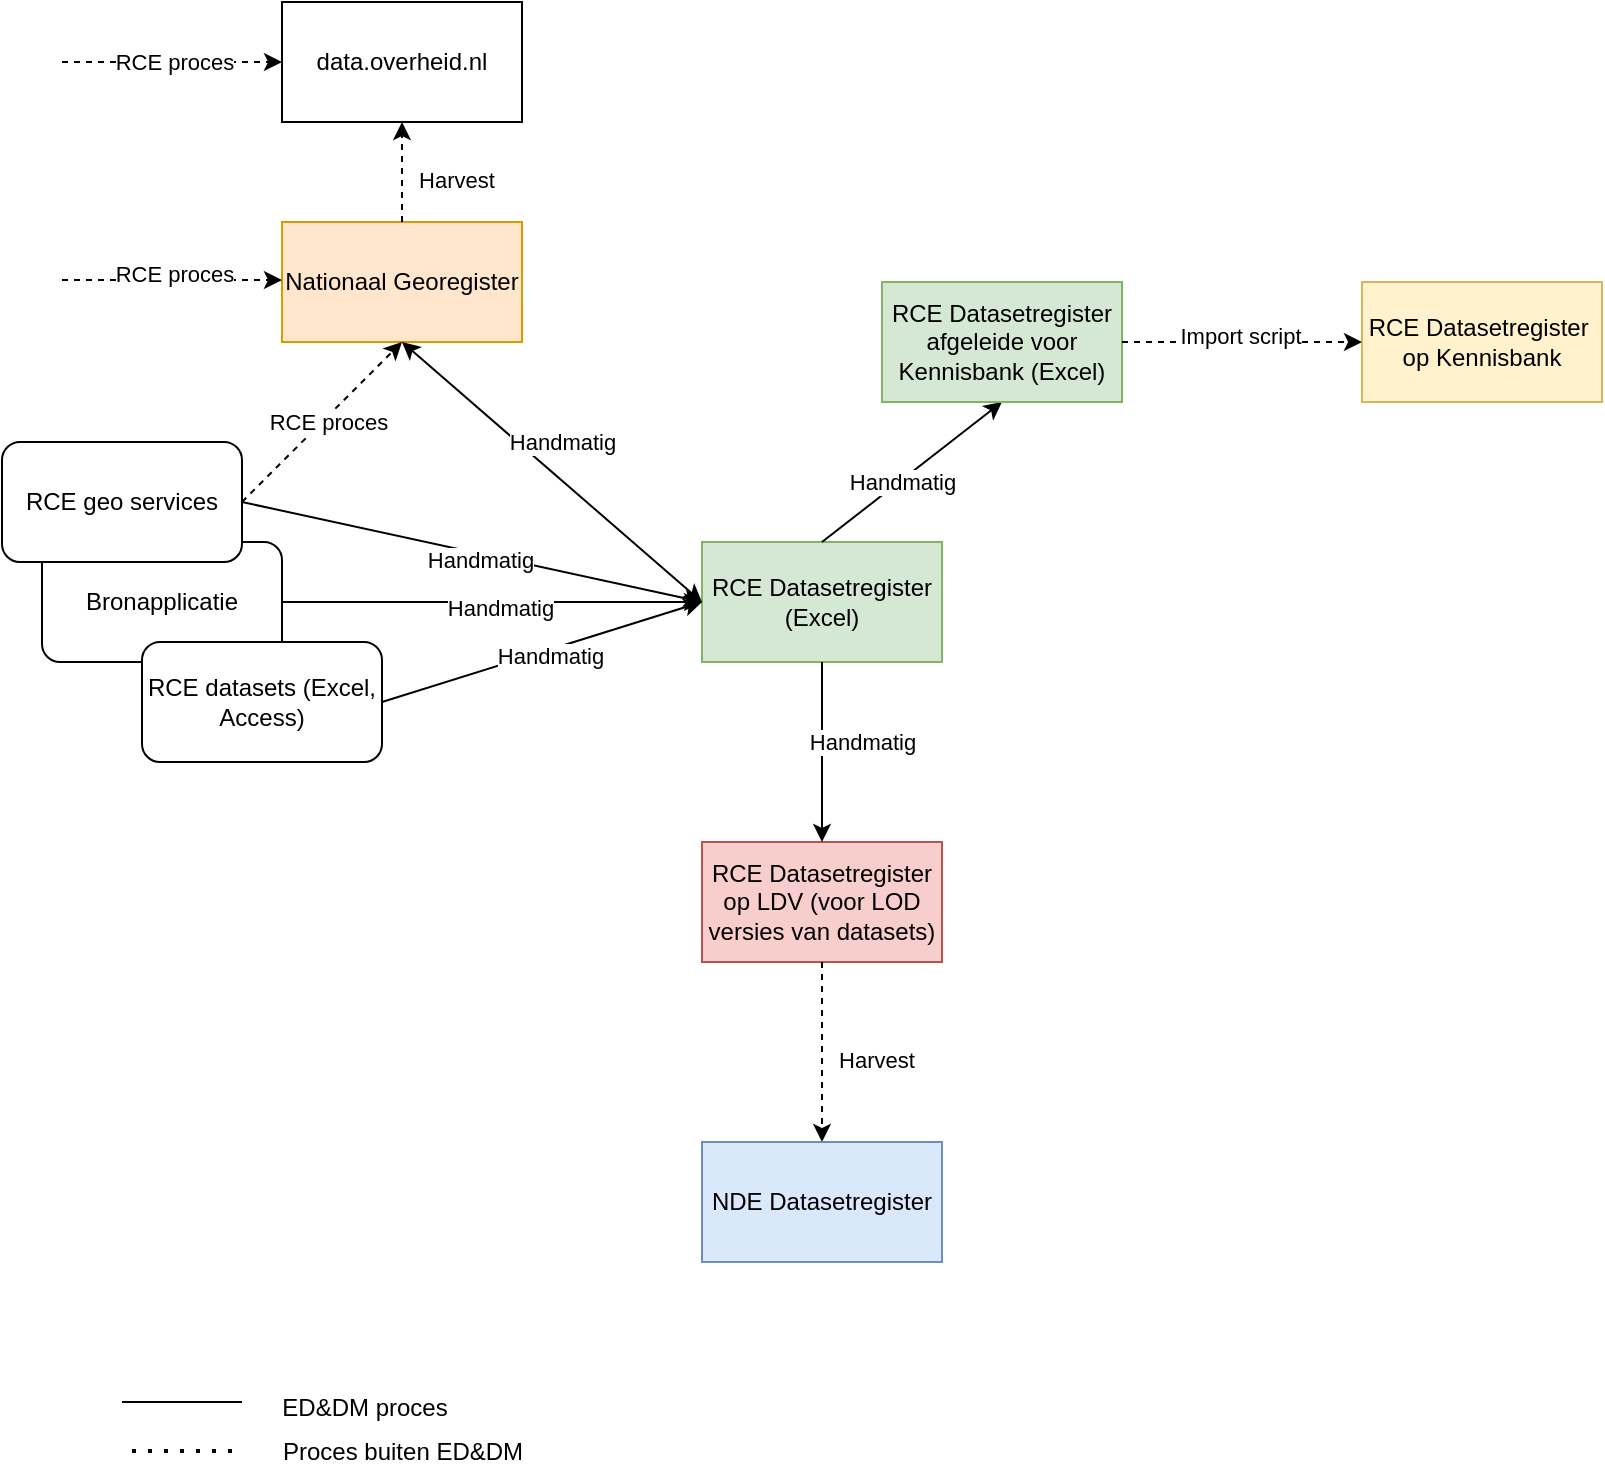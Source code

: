 <mxfile version="27.1.3">
  <diagram id="C5RBs43oDa-KdzZeNtuy" name="RCE metadata landschap 01">
    <mxGraphModel dx="1034" dy="640" grid="1" gridSize="10" guides="1" tooltips="1" connect="1" arrows="1" fold="1" page="1" pageScale="1" pageWidth="827" pageHeight="1169" math="0" shadow="0">
      <root>
        <mxCell id="WIyWlLk6GJQsqaUBKTNV-0" />
        <mxCell id="WIyWlLk6GJQsqaUBKTNV-1" parent="WIyWlLk6GJQsqaUBKTNV-0" />
        <mxCell id="mgCrXdiNILzcyn7f9rNv-0" value="RCE Datasetregister (Excel)" style="rounded=0;whiteSpace=wrap;html=1;fillColor=#d5e8d4;strokeColor=#82b366;" vertex="1" parent="WIyWlLk6GJQsqaUBKTNV-1">
          <mxGeometry x="350" y="300" width="120" height="60" as="geometry" />
        </mxCell>
        <mxCell id="mgCrXdiNILzcyn7f9rNv-1" value="Nationaal Georegister" style="rounded=0;whiteSpace=wrap;html=1;fillColor=#ffe6cc;strokeColor=#d79b00;" vertex="1" parent="WIyWlLk6GJQsqaUBKTNV-1">
          <mxGeometry x="140" y="140" width="120" height="60" as="geometry" />
        </mxCell>
        <mxCell id="mgCrXdiNILzcyn7f9rNv-11" value="" style="endArrow=classic;html=1;rounded=0;entryX=0;entryY=0.5;entryDx=0;entryDy=0;dashed=1;" edge="1" parent="WIyWlLk6GJQsqaUBKTNV-1">
          <mxGeometry relative="1" as="geometry">
            <mxPoint x="30" y="169" as="sourcePoint" />
            <mxPoint x="140" y="169" as="targetPoint" />
          </mxGeometry>
        </mxCell>
        <mxCell id="mgCrXdiNILzcyn7f9rNv-15" value="RCE proces" style="edgeLabel;html=1;align=center;verticalAlign=middle;resizable=0;points=[];" vertex="1" connectable="0" parent="mgCrXdiNILzcyn7f9rNv-11">
          <mxGeometry x="-0.029" y="-3" relative="1" as="geometry">
            <mxPoint x="2" y="-6" as="offset" />
          </mxGeometry>
        </mxCell>
        <mxCell id="mgCrXdiNILzcyn7f9rNv-16" value="" style="endArrow=classic;html=1;rounded=0;entryX=0.5;entryY=1;entryDx=0;entryDy=0;exitX=0.5;exitY=0;exitDx=0;exitDy=0;" edge="1" parent="WIyWlLk6GJQsqaUBKTNV-1" source="mgCrXdiNILzcyn7f9rNv-0" target="mgCrXdiNILzcyn7f9rNv-17">
          <mxGeometry width="50" height="50" relative="1" as="geometry">
            <mxPoint x="270" y="360" as="sourcePoint" />
            <mxPoint x="320" y="310" as="targetPoint" />
          </mxGeometry>
        </mxCell>
        <mxCell id="mgCrXdiNILzcyn7f9rNv-17" value="RCE Datasetregister afgeleide voor Kennisbank (Excel)" style="rounded=0;whiteSpace=wrap;html=1;fillColor=#d5e8d4;strokeColor=#82b366;" vertex="1" parent="WIyWlLk6GJQsqaUBKTNV-1">
          <mxGeometry x="440" y="170" width="120" height="60" as="geometry" />
        </mxCell>
        <mxCell id="mgCrXdiNILzcyn7f9rNv-18" value="Handmatig" style="edgeLabel;html=1;align=center;verticalAlign=middle;resizable=0;points=[];" vertex="1" connectable="0" parent="WIyWlLk6GJQsqaUBKTNV-1">
          <mxGeometry x="450" y="270" as="geometry" />
        </mxCell>
        <mxCell id="mgCrXdiNILzcyn7f9rNv-19" value="RCE Datasetregister&amp;nbsp; op Kennisbank" style="rounded=0;whiteSpace=wrap;html=1;fillColor=#fff2cc;strokeColor=#d6b656;" vertex="1" parent="WIyWlLk6GJQsqaUBKTNV-1">
          <mxGeometry x="680" y="170" width="120" height="60" as="geometry" />
        </mxCell>
        <mxCell id="mgCrXdiNILzcyn7f9rNv-20" value="" style="endArrow=classic;html=1;rounded=0;entryX=0;entryY=0.5;entryDx=0;entryDy=0;exitX=1;exitY=0.5;exitDx=0;exitDy=0;dashed=1;" edge="1" parent="WIyWlLk6GJQsqaUBKTNV-1" source="mgCrXdiNILzcyn7f9rNv-17" target="mgCrXdiNILzcyn7f9rNv-19">
          <mxGeometry width="50" height="50" relative="1" as="geometry">
            <mxPoint x="570" y="200" as="sourcePoint" />
            <mxPoint x="520" y="280" as="targetPoint" />
          </mxGeometry>
        </mxCell>
        <mxCell id="mgCrXdiNILzcyn7f9rNv-21" value="Import script" style="edgeLabel;html=1;align=center;verticalAlign=middle;resizable=0;points=[];" vertex="1" connectable="0" parent="WIyWlLk6GJQsqaUBKTNV-1">
          <mxGeometry x="640" y="200" as="geometry">
            <mxPoint x="-21" y="-3" as="offset" />
          </mxGeometry>
        </mxCell>
        <mxCell id="mgCrXdiNILzcyn7f9rNv-22" value="Bronapplicatie" style="rounded=1;whiteSpace=wrap;html=1;" vertex="1" parent="WIyWlLk6GJQsqaUBKTNV-1">
          <mxGeometry x="20" y="300" width="120" height="60" as="geometry" />
        </mxCell>
        <mxCell id="mgCrXdiNILzcyn7f9rNv-25" value="RCE datasets (Excel, Access)" style="rounded=1;whiteSpace=wrap;html=1;" vertex="1" parent="WIyWlLk6GJQsqaUBKTNV-1">
          <mxGeometry x="70" y="350" width="120" height="60" as="geometry" />
        </mxCell>
        <mxCell id="mgCrXdiNILzcyn7f9rNv-26" value="" style="endArrow=classic;html=1;rounded=0;exitX=1;exitY=0.5;exitDx=0;exitDy=0;entryX=0;entryY=0.5;entryDx=0;entryDy=0;" edge="1" parent="WIyWlLk6GJQsqaUBKTNV-1" source="mgCrXdiNILzcyn7f9rNv-22" target="mgCrXdiNILzcyn7f9rNv-0">
          <mxGeometry relative="1" as="geometry">
            <mxPoint x="230" y="240" as="sourcePoint" />
            <mxPoint x="350" y="370" as="targetPoint" />
          </mxGeometry>
        </mxCell>
        <mxCell id="mgCrXdiNILzcyn7f9rNv-27" value="Handmatig" style="edgeLabel;html=1;align=center;verticalAlign=middle;resizable=0;points=[];" vertex="1" connectable="0" parent="mgCrXdiNILzcyn7f9rNv-26">
          <mxGeometry x="0.04" y="-3" relative="1" as="geometry">
            <mxPoint as="offset" />
          </mxGeometry>
        </mxCell>
        <mxCell id="mgCrXdiNILzcyn7f9rNv-28" value="" style="endArrow=classic;html=1;rounded=0;entryX=0;entryY=0.5;entryDx=0;entryDy=0;exitX=1;exitY=0.5;exitDx=0;exitDy=0;" edge="1" parent="WIyWlLk6GJQsqaUBKTNV-1" source="mgCrXdiNILzcyn7f9rNv-25" target="mgCrXdiNILzcyn7f9rNv-0">
          <mxGeometry relative="1" as="geometry">
            <mxPoint x="210" y="380" as="sourcePoint" />
            <mxPoint x="390" y="379.5" as="targetPoint" />
          </mxGeometry>
        </mxCell>
        <mxCell id="mgCrXdiNILzcyn7f9rNv-29" value="Handmatig" style="edgeLabel;html=1;align=center;verticalAlign=middle;resizable=0;points=[];" vertex="1" connectable="0" parent="mgCrXdiNILzcyn7f9rNv-28">
          <mxGeometry x="0.04" y="-3" relative="1" as="geometry">
            <mxPoint as="offset" />
          </mxGeometry>
        </mxCell>
        <mxCell id="mgCrXdiNILzcyn7f9rNv-30" value="" style="endArrow=classic;html=1;rounded=0;entryX=0.5;entryY=1;entryDx=0;entryDy=0;dashed=1;exitX=1;exitY=0.5;exitDx=0;exitDy=0;" edge="1" parent="WIyWlLk6GJQsqaUBKTNV-1" source="mgCrXdiNILzcyn7f9rNv-32" target="mgCrXdiNILzcyn7f9rNv-1">
          <mxGeometry relative="1" as="geometry">
            <mxPoint x="40" y="170" as="sourcePoint" />
            <mxPoint x="150" y="170" as="targetPoint" />
          </mxGeometry>
        </mxCell>
        <mxCell id="mgCrXdiNILzcyn7f9rNv-31" value="RCE proces" style="edgeLabel;html=1;align=center;verticalAlign=middle;resizable=0;points=[];" vertex="1" connectable="0" parent="mgCrXdiNILzcyn7f9rNv-30">
          <mxGeometry x="-0.029" y="-3" relative="1" as="geometry">
            <mxPoint x="2" y="-3" as="offset" />
          </mxGeometry>
        </mxCell>
        <mxCell id="mgCrXdiNILzcyn7f9rNv-32" value="RCE geo services" style="rounded=1;whiteSpace=wrap;html=1;" vertex="1" parent="WIyWlLk6GJQsqaUBKTNV-1">
          <mxGeometry y="250" width="120" height="60" as="geometry" />
        </mxCell>
        <mxCell id="mgCrXdiNILzcyn7f9rNv-35" value="" style="endArrow=classic;startArrow=classic;html=1;rounded=0;exitX=0;exitY=0.5;exitDx=0;exitDy=0;entryX=0.5;entryY=1;entryDx=0;entryDy=0;" edge="1" parent="WIyWlLk6GJQsqaUBKTNV-1" source="mgCrXdiNILzcyn7f9rNv-0" target="mgCrXdiNILzcyn7f9rNv-1">
          <mxGeometry width="50" height="50" relative="1" as="geometry">
            <mxPoint x="270" y="360" as="sourcePoint" />
            <mxPoint x="200" y="180" as="targetPoint" />
          </mxGeometry>
        </mxCell>
        <mxCell id="mgCrXdiNILzcyn7f9rNv-36" value="Handmatig" style="edgeLabel;html=1;align=center;verticalAlign=middle;resizable=0;points=[];" vertex="1" connectable="0" parent="WIyWlLk6GJQsqaUBKTNV-1">
          <mxGeometry x="280" y="250" as="geometry" />
        </mxCell>
        <mxCell id="mgCrXdiNILzcyn7f9rNv-39" value="" style="endArrow=classic;html=1;rounded=0;exitX=1;exitY=0.5;exitDx=0;exitDy=0;entryX=0;entryY=0.5;entryDx=0;entryDy=0;" edge="1" parent="WIyWlLk6GJQsqaUBKTNV-1" source="mgCrXdiNILzcyn7f9rNv-32" target="mgCrXdiNILzcyn7f9rNv-0">
          <mxGeometry relative="1" as="geometry">
            <mxPoint x="300" y="330" as="sourcePoint" />
            <mxPoint x="510" y="330" as="targetPoint" />
          </mxGeometry>
        </mxCell>
        <mxCell id="mgCrXdiNILzcyn7f9rNv-40" value="Handmatig" style="edgeLabel;html=1;align=center;verticalAlign=middle;resizable=0;points=[];" vertex="1" connectable="0" parent="mgCrXdiNILzcyn7f9rNv-39">
          <mxGeometry x="0.04" y="-3" relative="1" as="geometry">
            <mxPoint as="offset" />
          </mxGeometry>
        </mxCell>
        <mxCell id="mgCrXdiNILzcyn7f9rNv-41" value="RCE Datasetregister op LDV (voor LOD versies van datasets)" style="rounded=0;whiteSpace=wrap;html=1;fillColor=#f8cecc;strokeColor=#b85450;" vertex="1" parent="WIyWlLk6GJQsqaUBKTNV-1">
          <mxGeometry x="350" y="450" width="120" height="60" as="geometry" />
        </mxCell>
        <mxCell id="mgCrXdiNILzcyn7f9rNv-42" value="" style="endArrow=classic;html=1;rounded=0;entryX=0.5;entryY=0;entryDx=0;entryDy=0;exitX=0.5;exitY=1;exitDx=0;exitDy=0;" edge="1" parent="WIyWlLk6GJQsqaUBKTNV-1" source="mgCrXdiNILzcyn7f9rNv-0" target="mgCrXdiNILzcyn7f9rNv-41">
          <mxGeometry width="50" height="50" relative="1" as="geometry">
            <mxPoint x="470" y="320" as="sourcePoint" />
            <mxPoint x="560" y="250" as="targetPoint" />
          </mxGeometry>
        </mxCell>
        <mxCell id="mgCrXdiNILzcyn7f9rNv-45" value="" style="endArrow=classic;startArrow=none;html=1;rounded=0;exitX=0.5;exitY=1;exitDx=0;exitDy=0;dashed=1;startFill=0;" edge="1" parent="WIyWlLk6GJQsqaUBKTNV-1" source="mgCrXdiNILzcyn7f9rNv-41" target="mgCrXdiNILzcyn7f9rNv-46">
          <mxGeometry width="50" height="50" relative="1" as="geometry">
            <mxPoint x="270" y="560" as="sourcePoint" />
            <mxPoint x="320" y="510" as="targetPoint" />
          </mxGeometry>
        </mxCell>
        <mxCell id="mgCrXdiNILzcyn7f9rNv-46" value="NDE Datasetregister" style="rounded=0;whiteSpace=wrap;html=1;fillColor=#dae8fc;strokeColor=#6c8ebf;" vertex="1" parent="WIyWlLk6GJQsqaUBKTNV-1">
          <mxGeometry x="350" y="600" width="120" height="60" as="geometry" />
        </mxCell>
        <mxCell id="mgCrXdiNILzcyn7f9rNv-47" value="Handmatig" style="edgeLabel;html=1;align=center;verticalAlign=middle;resizable=0;points=[];" vertex="1" connectable="0" parent="WIyWlLk6GJQsqaUBKTNV-1">
          <mxGeometry x="430" y="400" as="geometry" />
        </mxCell>
        <mxCell id="mgCrXdiNILzcyn7f9rNv-49" value="Harvest" style="edgeLabel;html=1;align=center;verticalAlign=middle;resizable=0;points=[];" vertex="1" connectable="0" parent="WIyWlLk6GJQsqaUBKTNV-1">
          <mxGeometry x="430" y="560" as="geometry">
            <mxPoint x="7" y="-1" as="offset" />
          </mxGeometry>
        </mxCell>
        <mxCell id="mgCrXdiNILzcyn7f9rNv-50" value="data.overheid.nl" style="rounded=0;whiteSpace=wrap;html=1;" vertex="1" parent="WIyWlLk6GJQsqaUBKTNV-1">
          <mxGeometry x="140" y="30" width="120" height="60" as="geometry" />
        </mxCell>
        <mxCell id="mgCrXdiNILzcyn7f9rNv-53" value="" style="endArrow=classic;html=1;rounded=0;entryX=0;entryY=0.5;entryDx=0;entryDy=0;dashed=1;" edge="1" parent="WIyWlLk6GJQsqaUBKTNV-1" target="mgCrXdiNILzcyn7f9rNv-50">
          <mxGeometry relative="1" as="geometry">
            <mxPoint x="30" y="60" as="sourcePoint" />
            <mxPoint x="150" y="520" as="targetPoint" />
          </mxGeometry>
        </mxCell>
        <mxCell id="mgCrXdiNILzcyn7f9rNv-54" value="RCE proces" style="edgeLabel;html=1;align=center;verticalAlign=middle;resizable=0;points=[];" vertex="1" connectable="0" parent="mgCrXdiNILzcyn7f9rNv-53">
          <mxGeometry x="-0.029" y="-3" relative="1" as="geometry">
            <mxPoint x="2" y="-3" as="offset" />
          </mxGeometry>
        </mxCell>
        <mxCell id="mgCrXdiNILzcyn7f9rNv-55" value="" style="endArrow=classic;html=1;rounded=0;entryX=0.5;entryY=1;entryDx=0;entryDy=0;dashed=1;" edge="1" parent="WIyWlLk6GJQsqaUBKTNV-1" source="mgCrXdiNILzcyn7f9rNv-1" target="mgCrXdiNILzcyn7f9rNv-50">
          <mxGeometry width="50" height="50" relative="1" as="geometry">
            <mxPoint x="270" y="260" as="sourcePoint" />
            <mxPoint x="320" y="210" as="targetPoint" />
          </mxGeometry>
        </mxCell>
        <mxCell id="mgCrXdiNILzcyn7f9rNv-56" value="Harvest" style="edgeLabel;html=1;align=center;verticalAlign=middle;resizable=0;points=[];" vertex="1" connectable="0" parent="WIyWlLk6GJQsqaUBKTNV-1">
          <mxGeometry x="220" y="120" as="geometry">
            <mxPoint x="7" y="-1" as="offset" />
          </mxGeometry>
        </mxCell>
        <mxCell id="mgCrXdiNILzcyn7f9rNv-57" value="Proces buiten ED&amp;amp;DM" style="text;html=1;align=center;verticalAlign=middle;resizable=0;points=[];autosize=1;strokeColor=none;fillColor=none;" vertex="1" parent="WIyWlLk6GJQsqaUBKTNV-1">
          <mxGeometry x="130" y="740" width="140" height="30" as="geometry" />
        </mxCell>
        <mxCell id="mgCrXdiNILzcyn7f9rNv-58" value="" style="endArrow=none;dashed=1;html=1;dashPattern=1 3;strokeWidth=2;rounded=0;" edge="1" parent="WIyWlLk6GJQsqaUBKTNV-1">
          <mxGeometry width="50" height="50" relative="1" as="geometry">
            <mxPoint x="65" y="754.5" as="sourcePoint" />
            <mxPoint x="120" y="754.5" as="targetPoint" />
          </mxGeometry>
        </mxCell>
        <mxCell id="mgCrXdiNILzcyn7f9rNv-60" value="" style="endArrow=none;html=1;rounded=0;" edge="1" parent="WIyWlLk6GJQsqaUBKTNV-1">
          <mxGeometry width="50" height="50" relative="1" as="geometry">
            <mxPoint x="60" y="730" as="sourcePoint" />
            <mxPoint x="120" y="730" as="targetPoint" />
          </mxGeometry>
        </mxCell>
        <mxCell id="mgCrXdiNILzcyn7f9rNv-61" value="ED&amp;amp;DM proces" style="text;html=1;align=center;verticalAlign=middle;resizable=0;points=[];autosize=1;strokeColor=none;fillColor=none;" vertex="1" parent="WIyWlLk6GJQsqaUBKTNV-1">
          <mxGeometry x="126" y="718" width="110" height="30" as="geometry" />
        </mxCell>
      </root>
    </mxGraphModel>
  </diagram>
</mxfile>
